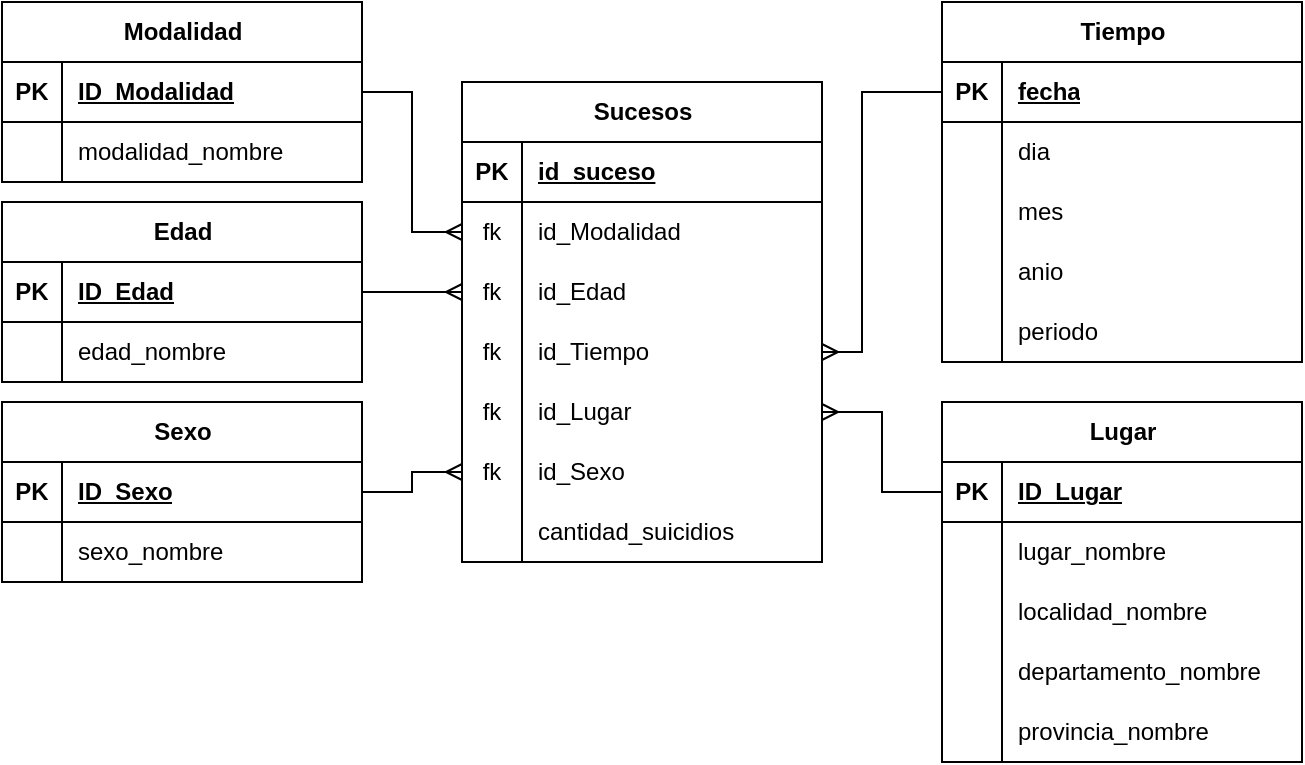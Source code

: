 <mxfile version="22.0.8" type="google" pages="2">
  <diagram id="cnimp_CWukGelSGE7ITP" name="daigrama_tablas_bdm">
    <mxGraphModel grid="1" page="1" gridSize="10" guides="1" tooltips="1" connect="1" arrows="1" fold="1" pageScale="1" pageWidth="827" pageHeight="1169" math="0" shadow="0">
      <root>
        <mxCell id="0" />
        <mxCell id="1" parent="0" />
        <mxCell id="e41X2FCeAMkFuCoQo1yI-1" value="Modalidad" style="shape=table;startSize=30;container=1;collapsible=1;childLayout=tableLayout;fixedRows=1;rowLines=0;fontStyle=1;align=center;resizeLast=1;html=1;" vertex="1" parent="1">
          <mxGeometry x="80" y="190" width="180" height="90" as="geometry" />
        </mxCell>
        <mxCell id="e41X2FCeAMkFuCoQo1yI-2" value="" style="shape=tableRow;horizontal=0;startSize=0;swimlaneHead=0;swimlaneBody=0;fillColor=none;collapsible=0;dropTarget=0;points=[[0,0.5],[1,0.5]];portConstraint=eastwest;top=0;left=0;right=0;bottom=1;" vertex="1" parent="e41X2FCeAMkFuCoQo1yI-1">
          <mxGeometry y="30" width="180" height="30" as="geometry" />
        </mxCell>
        <mxCell id="e41X2FCeAMkFuCoQo1yI-3" value="PK" style="shape=partialRectangle;connectable=0;fillColor=none;top=0;left=0;bottom=0;right=0;fontStyle=1;overflow=hidden;whiteSpace=wrap;html=1;" vertex="1" parent="e41X2FCeAMkFuCoQo1yI-2">
          <mxGeometry width="30" height="30" as="geometry">
            <mxRectangle width="30" height="30" as="alternateBounds" />
          </mxGeometry>
        </mxCell>
        <mxCell id="e41X2FCeAMkFuCoQo1yI-4" value="ID_Modalidad" style="shape=partialRectangle;connectable=0;fillColor=none;top=0;left=0;bottom=0;right=0;align=left;spacingLeft=6;fontStyle=5;overflow=hidden;whiteSpace=wrap;html=1;" vertex="1" parent="e41X2FCeAMkFuCoQo1yI-2">
          <mxGeometry x="30" width="150" height="30" as="geometry">
            <mxRectangle width="150" height="30" as="alternateBounds" />
          </mxGeometry>
        </mxCell>
        <mxCell id="e41X2FCeAMkFuCoQo1yI-5" value="" style="shape=tableRow;horizontal=0;startSize=0;swimlaneHead=0;swimlaneBody=0;fillColor=none;collapsible=0;dropTarget=0;points=[[0,0.5],[1,0.5]];portConstraint=eastwest;top=0;left=0;right=0;bottom=0;" vertex="1" parent="e41X2FCeAMkFuCoQo1yI-1">
          <mxGeometry y="60" width="180" height="30" as="geometry" />
        </mxCell>
        <mxCell id="e41X2FCeAMkFuCoQo1yI-6" value="" style="shape=partialRectangle;connectable=0;fillColor=none;top=0;left=0;bottom=0;right=0;editable=1;overflow=hidden;whiteSpace=wrap;html=1;" vertex="1" parent="e41X2FCeAMkFuCoQo1yI-5">
          <mxGeometry width="30" height="30" as="geometry">
            <mxRectangle width="30" height="30" as="alternateBounds" />
          </mxGeometry>
        </mxCell>
        <mxCell id="e41X2FCeAMkFuCoQo1yI-7" value="modalidad_nombre" style="shape=partialRectangle;connectable=0;fillColor=none;top=0;left=0;bottom=0;right=0;align=left;spacingLeft=6;overflow=hidden;whiteSpace=wrap;html=1;" vertex="1" parent="e41X2FCeAMkFuCoQo1yI-5">
          <mxGeometry x="30" width="150" height="30" as="geometry">
            <mxRectangle width="150" height="30" as="alternateBounds" />
          </mxGeometry>
        </mxCell>
        <mxCell id="e41X2FCeAMkFuCoQo1yI-8" style="edgeStyle=orthogonalEdgeStyle;rounded=0;orthogonalLoop=1;jettySize=auto;html=1;entryX=0;entryY=0.5;entryDx=0;entryDy=0;endArrow=ERmany;endFill=0;exitX=1;exitY=0.5;exitDx=0;exitDy=0;" edge="1" parent="1" source="e41X2FCeAMkFuCoQo1yI-10" target="e41X2FCeAMkFuCoQo1yI-59">
          <mxGeometry relative="1" as="geometry" />
        </mxCell>
        <mxCell id="e41X2FCeAMkFuCoQo1yI-9" value="Edad" style="shape=table;startSize=30;container=1;collapsible=1;childLayout=tableLayout;fixedRows=1;rowLines=0;fontStyle=1;align=center;resizeLast=1;html=1;" vertex="1" parent="1">
          <mxGeometry x="80" y="290" width="180" height="90" as="geometry" />
        </mxCell>
        <mxCell id="e41X2FCeAMkFuCoQo1yI-10" value="" style="shape=tableRow;horizontal=0;startSize=0;swimlaneHead=0;swimlaneBody=0;fillColor=none;collapsible=0;dropTarget=0;points=[[0,0.5],[1,0.5]];portConstraint=eastwest;top=0;left=0;right=0;bottom=1;" vertex="1" parent="e41X2FCeAMkFuCoQo1yI-9">
          <mxGeometry y="30" width="180" height="30" as="geometry" />
        </mxCell>
        <mxCell id="e41X2FCeAMkFuCoQo1yI-11" value="PK" style="shape=partialRectangle;connectable=0;fillColor=none;top=0;left=0;bottom=0;right=0;fontStyle=1;overflow=hidden;whiteSpace=wrap;html=1;" vertex="1" parent="e41X2FCeAMkFuCoQo1yI-10">
          <mxGeometry width="30" height="30" as="geometry">
            <mxRectangle width="30" height="30" as="alternateBounds" />
          </mxGeometry>
        </mxCell>
        <mxCell id="e41X2FCeAMkFuCoQo1yI-12" value="ID_Edad" style="shape=partialRectangle;connectable=0;fillColor=none;top=0;left=0;bottom=0;right=0;align=left;spacingLeft=6;fontStyle=5;overflow=hidden;whiteSpace=wrap;html=1;" vertex="1" parent="e41X2FCeAMkFuCoQo1yI-10">
          <mxGeometry x="30" width="150" height="30" as="geometry">
            <mxRectangle width="150" height="30" as="alternateBounds" />
          </mxGeometry>
        </mxCell>
        <mxCell id="e41X2FCeAMkFuCoQo1yI-13" value="" style="shape=tableRow;horizontal=0;startSize=0;swimlaneHead=0;swimlaneBody=0;fillColor=none;collapsible=0;dropTarget=0;points=[[0,0.5],[1,0.5]];portConstraint=eastwest;top=0;left=0;right=0;bottom=0;" vertex="1" parent="e41X2FCeAMkFuCoQo1yI-9">
          <mxGeometry y="60" width="180" height="30" as="geometry" />
        </mxCell>
        <mxCell id="e41X2FCeAMkFuCoQo1yI-14" value="" style="shape=partialRectangle;connectable=0;fillColor=none;top=0;left=0;bottom=0;right=0;editable=1;overflow=hidden;whiteSpace=wrap;html=1;" vertex="1" parent="e41X2FCeAMkFuCoQo1yI-13">
          <mxGeometry width="30" height="30" as="geometry">
            <mxRectangle width="30" height="30" as="alternateBounds" />
          </mxGeometry>
        </mxCell>
        <mxCell id="e41X2FCeAMkFuCoQo1yI-15" value="edad_nombre" style="shape=partialRectangle;connectable=0;fillColor=none;top=0;left=0;bottom=0;right=0;align=left;spacingLeft=6;overflow=hidden;whiteSpace=wrap;html=1;" vertex="1" parent="e41X2FCeAMkFuCoQo1yI-13">
          <mxGeometry x="30" width="150" height="30" as="geometry">
            <mxRectangle width="150" height="30" as="alternateBounds" />
          </mxGeometry>
        </mxCell>
        <mxCell id="e41X2FCeAMkFuCoQo1yI-16" value="Sexo" style="shape=table;startSize=30;container=1;collapsible=1;childLayout=tableLayout;fixedRows=1;rowLines=0;fontStyle=1;align=center;resizeLast=1;html=1;" vertex="1" parent="1">
          <mxGeometry x="80" y="390" width="180" height="90" as="geometry" />
        </mxCell>
        <mxCell id="e41X2FCeAMkFuCoQo1yI-17" value="" style="shape=tableRow;horizontal=0;startSize=0;swimlaneHead=0;swimlaneBody=0;fillColor=none;collapsible=0;dropTarget=0;points=[[0,0.5],[1,0.5]];portConstraint=eastwest;top=0;left=0;right=0;bottom=1;" vertex="1" parent="e41X2FCeAMkFuCoQo1yI-16">
          <mxGeometry y="30" width="180" height="30" as="geometry" />
        </mxCell>
        <mxCell id="e41X2FCeAMkFuCoQo1yI-18" value="PK" style="shape=partialRectangle;connectable=0;fillColor=none;top=0;left=0;bottom=0;right=0;fontStyle=1;overflow=hidden;whiteSpace=wrap;html=1;" vertex="1" parent="e41X2FCeAMkFuCoQo1yI-17">
          <mxGeometry width="30" height="30" as="geometry">
            <mxRectangle width="30" height="30" as="alternateBounds" />
          </mxGeometry>
        </mxCell>
        <mxCell id="e41X2FCeAMkFuCoQo1yI-19" value="ID_Sexo" style="shape=partialRectangle;connectable=0;fillColor=none;top=0;left=0;bottom=0;right=0;align=left;spacingLeft=6;fontStyle=5;overflow=hidden;whiteSpace=wrap;html=1;" vertex="1" parent="e41X2FCeAMkFuCoQo1yI-17">
          <mxGeometry x="30" width="150" height="30" as="geometry">
            <mxRectangle width="150" height="30" as="alternateBounds" />
          </mxGeometry>
        </mxCell>
        <mxCell id="e41X2FCeAMkFuCoQo1yI-20" value="" style="shape=tableRow;horizontal=0;startSize=0;swimlaneHead=0;swimlaneBody=0;fillColor=none;collapsible=0;dropTarget=0;points=[[0,0.5],[1,0.5]];portConstraint=eastwest;top=0;left=0;right=0;bottom=0;" vertex="1" parent="e41X2FCeAMkFuCoQo1yI-16">
          <mxGeometry y="60" width="180" height="30" as="geometry" />
        </mxCell>
        <mxCell id="e41X2FCeAMkFuCoQo1yI-21" value="" style="shape=partialRectangle;connectable=0;fillColor=none;top=0;left=0;bottom=0;right=0;editable=1;overflow=hidden;whiteSpace=wrap;html=1;" vertex="1" parent="e41X2FCeAMkFuCoQo1yI-20">
          <mxGeometry width="30" height="30" as="geometry">
            <mxRectangle width="30" height="30" as="alternateBounds" />
          </mxGeometry>
        </mxCell>
        <mxCell id="e41X2FCeAMkFuCoQo1yI-22" value="sexo_nombre" style="shape=partialRectangle;connectable=0;fillColor=none;top=0;left=0;bottom=0;right=0;align=left;spacingLeft=6;overflow=hidden;whiteSpace=wrap;html=1;" vertex="1" parent="e41X2FCeAMkFuCoQo1yI-20">
          <mxGeometry x="30" width="150" height="30" as="geometry">
            <mxRectangle width="150" height="30" as="alternateBounds" />
          </mxGeometry>
        </mxCell>
        <mxCell id="e41X2FCeAMkFuCoQo1yI-23" value="Lugar" style="shape=table;startSize=30;container=1;collapsible=1;childLayout=tableLayout;fixedRows=1;rowLines=0;fontStyle=1;align=center;resizeLast=1;html=1;" vertex="1" parent="1">
          <mxGeometry x="550" y="390" width="180" height="180" as="geometry" />
        </mxCell>
        <mxCell id="e41X2FCeAMkFuCoQo1yI-24" value="" style="shape=tableRow;horizontal=0;startSize=0;swimlaneHead=0;swimlaneBody=0;fillColor=none;collapsible=0;dropTarget=0;points=[[0,0.5],[1,0.5]];portConstraint=eastwest;top=0;left=0;right=0;bottom=1;" vertex="1" parent="e41X2FCeAMkFuCoQo1yI-23">
          <mxGeometry y="30" width="180" height="30" as="geometry" />
        </mxCell>
        <mxCell id="e41X2FCeAMkFuCoQo1yI-25" value="PK" style="shape=partialRectangle;connectable=0;fillColor=none;top=0;left=0;bottom=0;right=0;fontStyle=1;overflow=hidden;whiteSpace=wrap;html=1;" vertex="1" parent="e41X2FCeAMkFuCoQo1yI-24">
          <mxGeometry width="30" height="30" as="geometry">
            <mxRectangle width="30" height="30" as="alternateBounds" />
          </mxGeometry>
        </mxCell>
        <mxCell id="e41X2FCeAMkFuCoQo1yI-26" value="ID_Lugar" style="shape=partialRectangle;connectable=0;fillColor=none;top=0;left=0;bottom=0;right=0;align=left;spacingLeft=6;fontStyle=5;overflow=hidden;whiteSpace=wrap;html=1;" vertex="1" parent="e41X2FCeAMkFuCoQo1yI-24">
          <mxGeometry x="30" width="150" height="30" as="geometry">
            <mxRectangle width="150" height="30" as="alternateBounds" />
          </mxGeometry>
        </mxCell>
        <mxCell id="e41X2FCeAMkFuCoQo1yI-27" value="" style="shape=tableRow;horizontal=0;startSize=0;swimlaneHead=0;swimlaneBody=0;fillColor=none;collapsible=0;dropTarget=0;points=[[0,0.5],[1,0.5]];portConstraint=eastwest;top=0;left=0;right=0;bottom=0;" vertex="1" parent="e41X2FCeAMkFuCoQo1yI-23">
          <mxGeometry y="60" width="180" height="30" as="geometry" />
        </mxCell>
        <mxCell id="e41X2FCeAMkFuCoQo1yI-28" value="" style="shape=partialRectangle;connectable=0;fillColor=none;top=0;left=0;bottom=0;right=0;editable=1;overflow=hidden;whiteSpace=wrap;html=1;" vertex="1" parent="e41X2FCeAMkFuCoQo1yI-27">
          <mxGeometry width="30" height="30" as="geometry">
            <mxRectangle width="30" height="30" as="alternateBounds" />
          </mxGeometry>
        </mxCell>
        <mxCell id="e41X2FCeAMkFuCoQo1yI-29" value="lugar_nombre" style="shape=partialRectangle;connectable=0;fillColor=none;top=0;left=0;bottom=0;right=0;align=left;spacingLeft=6;overflow=hidden;whiteSpace=wrap;html=1;" vertex="1" parent="e41X2FCeAMkFuCoQo1yI-27">
          <mxGeometry x="30" width="150" height="30" as="geometry">
            <mxRectangle width="150" height="30" as="alternateBounds" />
          </mxGeometry>
        </mxCell>
        <mxCell id="e41X2FCeAMkFuCoQo1yI-30" value="" style="shape=tableRow;horizontal=0;startSize=0;swimlaneHead=0;swimlaneBody=0;fillColor=none;collapsible=0;dropTarget=0;points=[[0,0.5],[1,0.5]];portConstraint=eastwest;top=0;left=0;right=0;bottom=0;" vertex="1" parent="e41X2FCeAMkFuCoQo1yI-23">
          <mxGeometry y="90" width="180" height="30" as="geometry" />
        </mxCell>
        <mxCell id="e41X2FCeAMkFuCoQo1yI-31" value="" style="shape=partialRectangle;connectable=0;fillColor=none;top=0;left=0;bottom=0;right=0;editable=1;overflow=hidden;whiteSpace=wrap;html=1;" vertex="1" parent="e41X2FCeAMkFuCoQo1yI-30">
          <mxGeometry width="30" height="30" as="geometry">
            <mxRectangle width="30" height="30" as="alternateBounds" />
          </mxGeometry>
        </mxCell>
        <mxCell id="e41X2FCeAMkFuCoQo1yI-32" value="localidad_nombre" style="shape=partialRectangle;connectable=0;fillColor=none;top=0;left=0;bottom=0;right=0;align=left;spacingLeft=6;overflow=hidden;whiteSpace=wrap;html=1;" vertex="1" parent="e41X2FCeAMkFuCoQo1yI-30">
          <mxGeometry x="30" width="150" height="30" as="geometry">
            <mxRectangle width="150" height="30" as="alternateBounds" />
          </mxGeometry>
        </mxCell>
        <mxCell id="e41X2FCeAMkFuCoQo1yI-33" value="" style="shape=tableRow;horizontal=0;startSize=0;swimlaneHead=0;swimlaneBody=0;fillColor=none;collapsible=0;dropTarget=0;points=[[0,0.5],[1,0.5]];portConstraint=eastwest;top=0;left=0;right=0;bottom=0;" vertex="1" parent="e41X2FCeAMkFuCoQo1yI-23">
          <mxGeometry y="120" width="180" height="30" as="geometry" />
        </mxCell>
        <mxCell id="e41X2FCeAMkFuCoQo1yI-34" value="" style="shape=partialRectangle;connectable=0;fillColor=none;top=0;left=0;bottom=0;right=0;editable=1;overflow=hidden;whiteSpace=wrap;html=1;" vertex="1" parent="e41X2FCeAMkFuCoQo1yI-33">
          <mxGeometry width="30" height="30" as="geometry">
            <mxRectangle width="30" height="30" as="alternateBounds" />
          </mxGeometry>
        </mxCell>
        <mxCell id="e41X2FCeAMkFuCoQo1yI-35" value="departamento_nombre" style="shape=partialRectangle;connectable=0;fillColor=none;top=0;left=0;bottom=0;right=0;align=left;spacingLeft=6;overflow=hidden;whiteSpace=wrap;html=1;" vertex="1" parent="e41X2FCeAMkFuCoQo1yI-33">
          <mxGeometry x="30" width="150" height="30" as="geometry">
            <mxRectangle width="150" height="30" as="alternateBounds" />
          </mxGeometry>
        </mxCell>
        <mxCell id="e41X2FCeAMkFuCoQo1yI-36" value="" style="shape=tableRow;horizontal=0;startSize=0;swimlaneHead=0;swimlaneBody=0;fillColor=none;collapsible=0;dropTarget=0;points=[[0,0.5],[1,0.5]];portConstraint=eastwest;top=0;left=0;right=0;bottom=0;" vertex="1" parent="e41X2FCeAMkFuCoQo1yI-23">
          <mxGeometry y="150" width="180" height="30" as="geometry" />
        </mxCell>
        <mxCell id="e41X2FCeAMkFuCoQo1yI-37" value="" style="shape=partialRectangle;connectable=0;fillColor=none;top=0;left=0;bottom=0;right=0;editable=1;overflow=hidden;whiteSpace=wrap;html=1;" vertex="1" parent="e41X2FCeAMkFuCoQo1yI-36">
          <mxGeometry width="30" height="30" as="geometry">
            <mxRectangle width="30" height="30" as="alternateBounds" />
          </mxGeometry>
        </mxCell>
        <mxCell id="e41X2FCeAMkFuCoQo1yI-38" value="provincia_nombre" style="shape=partialRectangle;connectable=0;fillColor=none;top=0;left=0;bottom=0;right=0;align=left;spacingLeft=6;overflow=hidden;whiteSpace=wrap;html=1;" vertex="1" parent="e41X2FCeAMkFuCoQo1yI-36">
          <mxGeometry x="30" width="150" height="30" as="geometry">
            <mxRectangle width="150" height="30" as="alternateBounds" />
          </mxGeometry>
        </mxCell>
        <mxCell id="e41X2FCeAMkFuCoQo1yI-39" value="Tiempo" style="shape=table;startSize=30;container=1;collapsible=1;childLayout=tableLayout;fixedRows=1;rowLines=0;fontStyle=1;align=center;resizeLast=1;html=1;" vertex="1" parent="1">
          <mxGeometry x="550" y="190" width="180" height="180" as="geometry" />
        </mxCell>
        <mxCell id="e41X2FCeAMkFuCoQo1yI-40" value="" style="shape=tableRow;horizontal=0;startSize=0;swimlaneHead=0;swimlaneBody=0;fillColor=none;collapsible=0;dropTarget=0;points=[[0,0.5],[1,0.5]];portConstraint=eastwest;top=0;left=0;right=0;bottom=1;" vertex="1" parent="e41X2FCeAMkFuCoQo1yI-39">
          <mxGeometry y="30" width="180" height="30" as="geometry" />
        </mxCell>
        <mxCell id="e41X2FCeAMkFuCoQo1yI-41" value="PK" style="shape=partialRectangle;connectable=0;fillColor=none;top=0;left=0;bottom=0;right=0;fontStyle=1;overflow=hidden;whiteSpace=wrap;html=1;" vertex="1" parent="e41X2FCeAMkFuCoQo1yI-40">
          <mxGeometry width="30" height="30" as="geometry">
            <mxRectangle width="30" height="30" as="alternateBounds" />
          </mxGeometry>
        </mxCell>
        <mxCell id="e41X2FCeAMkFuCoQo1yI-42" value="fecha" style="shape=partialRectangle;connectable=0;fillColor=none;top=0;left=0;bottom=0;right=0;align=left;spacingLeft=6;fontStyle=5;overflow=hidden;whiteSpace=wrap;html=1;" vertex="1" parent="e41X2FCeAMkFuCoQo1yI-40">
          <mxGeometry x="30" width="150" height="30" as="geometry">
            <mxRectangle width="150" height="30" as="alternateBounds" />
          </mxGeometry>
        </mxCell>
        <mxCell id="e41X2FCeAMkFuCoQo1yI-43" value="" style="shape=tableRow;horizontal=0;startSize=0;swimlaneHead=0;swimlaneBody=0;fillColor=none;collapsible=0;dropTarget=0;points=[[0,0.5],[1,0.5]];portConstraint=eastwest;top=0;left=0;right=0;bottom=0;" vertex="1" parent="e41X2FCeAMkFuCoQo1yI-39">
          <mxGeometry y="60" width="180" height="30" as="geometry" />
        </mxCell>
        <mxCell id="e41X2FCeAMkFuCoQo1yI-44" value="" style="shape=partialRectangle;connectable=0;fillColor=none;top=0;left=0;bottom=0;right=0;editable=1;overflow=hidden;whiteSpace=wrap;html=1;" vertex="1" parent="e41X2FCeAMkFuCoQo1yI-43">
          <mxGeometry width="30" height="30" as="geometry">
            <mxRectangle width="30" height="30" as="alternateBounds" />
          </mxGeometry>
        </mxCell>
        <mxCell id="e41X2FCeAMkFuCoQo1yI-45" value="dia" style="shape=partialRectangle;connectable=0;fillColor=none;top=0;left=0;bottom=0;right=0;align=left;spacingLeft=6;overflow=hidden;whiteSpace=wrap;html=1;" vertex="1" parent="e41X2FCeAMkFuCoQo1yI-43">
          <mxGeometry x="30" width="150" height="30" as="geometry">
            <mxRectangle width="150" height="30" as="alternateBounds" />
          </mxGeometry>
        </mxCell>
        <mxCell id="e41X2FCeAMkFuCoQo1yI-46" value="" style="shape=tableRow;horizontal=0;startSize=0;swimlaneHead=0;swimlaneBody=0;fillColor=none;collapsible=0;dropTarget=0;points=[[0,0.5],[1,0.5]];portConstraint=eastwest;top=0;left=0;right=0;bottom=0;" vertex="1" parent="e41X2FCeAMkFuCoQo1yI-39">
          <mxGeometry y="90" width="180" height="30" as="geometry" />
        </mxCell>
        <mxCell id="e41X2FCeAMkFuCoQo1yI-47" value="" style="shape=partialRectangle;connectable=0;fillColor=none;top=0;left=0;bottom=0;right=0;editable=1;overflow=hidden;whiteSpace=wrap;html=1;" vertex="1" parent="e41X2FCeAMkFuCoQo1yI-46">
          <mxGeometry width="30" height="30" as="geometry">
            <mxRectangle width="30" height="30" as="alternateBounds" />
          </mxGeometry>
        </mxCell>
        <mxCell id="e41X2FCeAMkFuCoQo1yI-48" value="mes" style="shape=partialRectangle;connectable=0;fillColor=none;top=0;left=0;bottom=0;right=0;align=left;spacingLeft=6;overflow=hidden;whiteSpace=wrap;html=1;" vertex="1" parent="e41X2FCeAMkFuCoQo1yI-46">
          <mxGeometry x="30" width="150" height="30" as="geometry">
            <mxRectangle width="150" height="30" as="alternateBounds" />
          </mxGeometry>
        </mxCell>
        <mxCell id="e41X2FCeAMkFuCoQo1yI-49" value="" style="shape=tableRow;horizontal=0;startSize=0;swimlaneHead=0;swimlaneBody=0;fillColor=none;collapsible=0;dropTarget=0;points=[[0,0.5],[1,0.5]];portConstraint=eastwest;top=0;left=0;right=0;bottom=0;" vertex="1" parent="e41X2FCeAMkFuCoQo1yI-39">
          <mxGeometry y="120" width="180" height="30" as="geometry" />
        </mxCell>
        <mxCell id="e41X2FCeAMkFuCoQo1yI-50" value="" style="shape=partialRectangle;connectable=0;fillColor=none;top=0;left=0;bottom=0;right=0;editable=1;overflow=hidden;whiteSpace=wrap;html=1;" vertex="1" parent="e41X2FCeAMkFuCoQo1yI-49">
          <mxGeometry width="30" height="30" as="geometry">
            <mxRectangle width="30" height="30" as="alternateBounds" />
          </mxGeometry>
        </mxCell>
        <mxCell id="e41X2FCeAMkFuCoQo1yI-51" value="anio" style="shape=partialRectangle;connectable=0;fillColor=none;top=0;left=0;bottom=0;right=0;align=left;spacingLeft=6;overflow=hidden;whiteSpace=wrap;html=1;" vertex="1" parent="e41X2FCeAMkFuCoQo1yI-49">
          <mxGeometry x="30" width="150" height="30" as="geometry">
            <mxRectangle width="150" height="30" as="alternateBounds" />
          </mxGeometry>
        </mxCell>
        <mxCell id="vY5Q1Y9OADybaaiDdkpt-1" value="" style="shape=tableRow;horizontal=0;startSize=0;swimlaneHead=0;swimlaneBody=0;fillColor=none;collapsible=0;dropTarget=0;points=[[0,0.5],[1,0.5]];portConstraint=eastwest;top=0;left=0;right=0;bottom=0;" vertex="1" parent="e41X2FCeAMkFuCoQo1yI-39">
          <mxGeometry y="150" width="180" height="30" as="geometry" />
        </mxCell>
        <mxCell id="vY5Q1Y9OADybaaiDdkpt-2" value="" style="shape=partialRectangle;connectable=0;fillColor=none;top=0;left=0;bottom=0;right=0;editable=1;overflow=hidden;whiteSpace=wrap;html=1;" vertex="1" parent="vY5Q1Y9OADybaaiDdkpt-1">
          <mxGeometry width="30" height="30" as="geometry">
            <mxRectangle width="30" height="30" as="alternateBounds" />
          </mxGeometry>
        </mxCell>
        <mxCell id="vY5Q1Y9OADybaaiDdkpt-3" value="periodo" style="shape=partialRectangle;connectable=0;fillColor=none;top=0;left=0;bottom=0;right=0;align=left;spacingLeft=6;overflow=hidden;whiteSpace=wrap;html=1;" vertex="1" parent="vY5Q1Y9OADybaaiDdkpt-1">
          <mxGeometry x="30" width="150" height="30" as="geometry">
            <mxRectangle width="150" height="30" as="alternateBounds" />
          </mxGeometry>
        </mxCell>
        <mxCell id="e41X2FCeAMkFuCoQo1yI-52" value="Sucesos" style="shape=table;startSize=30;container=1;collapsible=1;childLayout=tableLayout;fixedRows=1;rowLines=0;fontStyle=1;align=center;resizeLast=1;html=1;" vertex="1" parent="1">
          <mxGeometry x="310" y="230" width="180" height="240" as="geometry" />
        </mxCell>
        <mxCell id="e41X2FCeAMkFuCoQo1yI-53" value="" style="shape=tableRow;horizontal=0;startSize=0;swimlaneHead=0;swimlaneBody=0;fillColor=none;collapsible=0;dropTarget=0;points=[[0,0.5],[1,0.5]];portConstraint=eastwest;top=0;left=0;right=0;bottom=1;" vertex="1" parent="e41X2FCeAMkFuCoQo1yI-52">
          <mxGeometry y="30" width="180" height="30" as="geometry" />
        </mxCell>
        <mxCell id="e41X2FCeAMkFuCoQo1yI-54" value="PK" style="shape=partialRectangle;connectable=0;fillColor=none;top=0;left=0;bottom=0;right=0;fontStyle=1;overflow=hidden;whiteSpace=wrap;html=1;" vertex="1" parent="e41X2FCeAMkFuCoQo1yI-53">
          <mxGeometry width="30" height="30" as="geometry">
            <mxRectangle width="30" height="30" as="alternateBounds" />
          </mxGeometry>
        </mxCell>
        <mxCell id="e41X2FCeAMkFuCoQo1yI-55" value="id_suceso" style="shape=partialRectangle;connectable=0;fillColor=none;top=0;left=0;bottom=0;right=0;align=left;spacingLeft=6;fontStyle=5;overflow=hidden;whiteSpace=wrap;html=1;" vertex="1" parent="e41X2FCeAMkFuCoQo1yI-53">
          <mxGeometry x="30" width="150" height="30" as="geometry">
            <mxRectangle width="150" height="30" as="alternateBounds" />
          </mxGeometry>
        </mxCell>
        <mxCell id="e41X2FCeAMkFuCoQo1yI-56" value="" style="shape=tableRow;horizontal=0;startSize=0;swimlaneHead=0;swimlaneBody=0;fillColor=none;collapsible=0;dropTarget=0;points=[[0,0.5],[1,0.5]];portConstraint=eastwest;top=0;left=0;right=0;bottom=0;" vertex="1" parent="e41X2FCeAMkFuCoQo1yI-52">
          <mxGeometry y="60" width="180" height="30" as="geometry" />
        </mxCell>
        <mxCell id="e41X2FCeAMkFuCoQo1yI-57" value="fk" style="shape=partialRectangle;connectable=0;fillColor=none;top=0;left=0;bottom=0;right=0;editable=1;overflow=hidden;whiteSpace=wrap;html=1;" vertex="1" parent="e41X2FCeAMkFuCoQo1yI-56">
          <mxGeometry width="30" height="30" as="geometry">
            <mxRectangle width="30" height="30" as="alternateBounds" />
          </mxGeometry>
        </mxCell>
        <mxCell id="e41X2FCeAMkFuCoQo1yI-58" value="id_Modalidad" style="shape=partialRectangle;connectable=0;fillColor=none;top=0;left=0;bottom=0;right=0;align=left;spacingLeft=6;overflow=hidden;whiteSpace=wrap;html=1;" vertex="1" parent="e41X2FCeAMkFuCoQo1yI-56">
          <mxGeometry x="30" width="150" height="30" as="geometry">
            <mxRectangle width="150" height="30" as="alternateBounds" />
          </mxGeometry>
        </mxCell>
        <mxCell id="e41X2FCeAMkFuCoQo1yI-59" value="" style="shape=tableRow;horizontal=0;startSize=0;swimlaneHead=0;swimlaneBody=0;fillColor=none;collapsible=0;dropTarget=0;points=[[0,0.5],[1,0.5]];portConstraint=eastwest;top=0;left=0;right=0;bottom=0;" vertex="1" parent="e41X2FCeAMkFuCoQo1yI-52">
          <mxGeometry y="90" width="180" height="30" as="geometry" />
        </mxCell>
        <mxCell id="e41X2FCeAMkFuCoQo1yI-60" value="fk" style="shape=partialRectangle;connectable=0;fillColor=none;top=0;left=0;bottom=0;right=0;editable=1;overflow=hidden;whiteSpace=wrap;html=1;" vertex="1" parent="e41X2FCeAMkFuCoQo1yI-59">
          <mxGeometry width="30" height="30" as="geometry">
            <mxRectangle width="30" height="30" as="alternateBounds" />
          </mxGeometry>
        </mxCell>
        <mxCell id="e41X2FCeAMkFuCoQo1yI-61" value="id_Edad" style="shape=partialRectangle;connectable=0;fillColor=none;top=0;left=0;bottom=0;right=0;align=left;spacingLeft=6;overflow=hidden;whiteSpace=wrap;html=1;" vertex="1" parent="e41X2FCeAMkFuCoQo1yI-59">
          <mxGeometry x="30" width="150" height="30" as="geometry">
            <mxRectangle width="150" height="30" as="alternateBounds" />
          </mxGeometry>
        </mxCell>
        <mxCell id="e41X2FCeAMkFuCoQo1yI-62" value="" style="shape=tableRow;horizontal=0;startSize=0;swimlaneHead=0;swimlaneBody=0;fillColor=none;collapsible=0;dropTarget=0;points=[[0,0.5],[1,0.5]];portConstraint=eastwest;top=0;left=0;right=0;bottom=0;" vertex="1" parent="e41X2FCeAMkFuCoQo1yI-52">
          <mxGeometry y="120" width="180" height="30" as="geometry" />
        </mxCell>
        <mxCell id="e41X2FCeAMkFuCoQo1yI-63" value="fk" style="shape=partialRectangle;connectable=0;fillColor=none;top=0;left=0;bottom=0;right=0;editable=1;overflow=hidden;whiteSpace=wrap;html=1;" vertex="1" parent="e41X2FCeAMkFuCoQo1yI-62">
          <mxGeometry width="30" height="30" as="geometry">
            <mxRectangle width="30" height="30" as="alternateBounds" />
          </mxGeometry>
        </mxCell>
        <mxCell id="e41X2FCeAMkFuCoQo1yI-64" value="id_Tiempo" style="shape=partialRectangle;connectable=0;fillColor=none;top=0;left=0;bottom=0;right=0;align=left;spacingLeft=6;overflow=hidden;whiteSpace=wrap;html=1;" vertex="1" parent="e41X2FCeAMkFuCoQo1yI-62">
          <mxGeometry x="30" width="150" height="30" as="geometry">
            <mxRectangle width="150" height="30" as="alternateBounds" />
          </mxGeometry>
        </mxCell>
        <mxCell id="e41X2FCeAMkFuCoQo1yI-65" value="" style="shape=tableRow;horizontal=0;startSize=0;swimlaneHead=0;swimlaneBody=0;fillColor=none;collapsible=0;dropTarget=0;points=[[0,0.5],[1,0.5]];portConstraint=eastwest;top=0;left=0;right=0;bottom=0;" vertex="1" parent="e41X2FCeAMkFuCoQo1yI-52">
          <mxGeometry y="150" width="180" height="30" as="geometry" />
        </mxCell>
        <mxCell id="e41X2FCeAMkFuCoQo1yI-66" value="fk" style="shape=partialRectangle;connectable=0;fillColor=none;top=0;left=0;bottom=0;right=0;editable=1;overflow=hidden;whiteSpace=wrap;html=1;" vertex="1" parent="e41X2FCeAMkFuCoQo1yI-65">
          <mxGeometry width="30" height="30" as="geometry">
            <mxRectangle width="30" height="30" as="alternateBounds" />
          </mxGeometry>
        </mxCell>
        <mxCell id="e41X2FCeAMkFuCoQo1yI-67" value="id_Lugar" style="shape=partialRectangle;connectable=0;fillColor=none;top=0;left=0;bottom=0;right=0;align=left;spacingLeft=6;overflow=hidden;whiteSpace=wrap;html=1;" vertex="1" parent="e41X2FCeAMkFuCoQo1yI-65">
          <mxGeometry x="30" width="150" height="30" as="geometry">
            <mxRectangle width="150" height="30" as="alternateBounds" />
          </mxGeometry>
        </mxCell>
        <mxCell id="e41X2FCeAMkFuCoQo1yI-68" value="" style="shape=tableRow;horizontal=0;startSize=0;swimlaneHead=0;swimlaneBody=0;fillColor=none;collapsible=0;dropTarget=0;points=[[0,0.5],[1,0.5]];portConstraint=eastwest;top=0;left=0;right=0;bottom=0;" vertex="1" parent="e41X2FCeAMkFuCoQo1yI-52">
          <mxGeometry y="180" width="180" height="30" as="geometry" />
        </mxCell>
        <mxCell id="e41X2FCeAMkFuCoQo1yI-69" value="fk" style="shape=partialRectangle;connectable=0;fillColor=none;top=0;left=0;bottom=0;right=0;editable=1;overflow=hidden;whiteSpace=wrap;html=1;" vertex="1" parent="e41X2FCeAMkFuCoQo1yI-68">
          <mxGeometry width="30" height="30" as="geometry">
            <mxRectangle width="30" height="30" as="alternateBounds" />
          </mxGeometry>
        </mxCell>
        <mxCell id="e41X2FCeAMkFuCoQo1yI-70" value="id_Sexo" style="shape=partialRectangle;connectable=0;fillColor=none;top=0;left=0;bottom=0;right=0;align=left;spacingLeft=6;overflow=hidden;whiteSpace=wrap;html=1;" vertex="1" parent="e41X2FCeAMkFuCoQo1yI-68">
          <mxGeometry x="30" width="150" height="30" as="geometry">
            <mxRectangle width="150" height="30" as="alternateBounds" />
          </mxGeometry>
        </mxCell>
        <mxCell id="e41X2FCeAMkFuCoQo1yI-71" value="" style="shape=tableRow;horizontal=0;startSize=0;swimlaneHead=0;swimlaneBody=0;fillColor=none;collapsible=0;dropTarget=0;points=[[0,0.5],[1,0.5]];portConstraint=eastwest;top=0;left=0;right=0;bottom=0;" vertex="1" parent="e41X2FCeAMkFuCoQo1yI-52">
          <mxGeometry y="210" width="180" height="30" as="geometry" />
        </mxCell>
        <mxCell id="e41X2FCeAMkFuCoQo1yI-72" value="" style="shape=partialRectangle;connectable=0;fillColor=none;top=0;left=0;bottom=0;right=0;editable=1;overflow=hidden;whiteSpace=wrap;html=1;" vertex="1" parent="e41X2FCeAMkFuCoQo1yI-71">
          <mxGeometry width="30" height="30" as="geometry">
            <mxRectangle width="30" height="30" as="alternateBounds" />
          </mxGeometry>
        </mxCell>
        <mxCell id="e41X2FCeAMkFuCoQo1yI-73" value="cantidad_suicidios" style="shape=partialRectangle;connectable=0;fillColor=none;top=0;left=0;bottom=0;right=0;align=left;spacingLeft=6;overflow=hidden;whiteSpace=wrap;html=1;" vertex="1" parent="e41X2FCeAMkFuCoQo1yI-71">
          <mxGeometry x="30" width="150" height="30" as="geometry">
            <mxRectangle width="150" height="30" as="alternateBounds" />
          </mxGeometry>
        </mxCell>
        <mxCell id="e41X2FCeAMkFuCoQo1yI-74" style="edgeStyle=orthogonalEdgeStyle;rounded=0;orthogonalLoop=1;jettySize=auto;html=1;entryX=0;entryY=0.5;entryDx=0;entryDy=0;endArrow=ERmany;endFill=0;" edge="1" parent="1" source="e41X2FCeAMkFuCoQo1yI-2" target="e41X2FCeAMkFuCoQo1yI-56">
          <mxGeometry relative="1" as="geometry" />
        </mxCell>
        <mxCell id="e41X2FCeAMkFuCoQo1yI-75" style="edgeStyle=orthogonalEdgeStyle;rounded=0;orthogonalLoop=1;jettySize=auto;html=1;exitX=0;exitY=0.5;exitDx=0;exitDy=0;entryX=1;entryY=0.5;entryDx=0;entryDy=0;endArrow=ERmany;endFill=0;" edge="1" parent="1" source="e41X2FCeAMkFuCoQo1yI-40" target="e41X2FCeAMkFuCoQo1yI-62">
          <mxGeometry relative="1" as="geometry">
            <Array as="points">
              <mxPoint x="510" y="235" />
              <mxPoint x="510" y="365" />
            </Array>
          </mxGeometry>
        </mxCell>
        <mxCell id="e41X2FCeAMkFuCoQo1yI-76" style="edgeStyle=orthogonalEdgeStyle;rounded=0;orthogonalLoop=1;jettySize=auto;html=1;entryX=1;entryY=0.5;entryDx=0;entryDy=0;endArrow=ERmany;endFill=0;" edge="1" parent="1" source="e41X2FCeAMkFuCoQo1yI-24" target="e41X2FCeAMkFuCoQo1yI-65">
          <mxGeometry relative="1" as="geometry" />
        </mxCell>
        <mxCell id="e41X2FCeAMkFuCoQo1yI-77" style="edgeStyle=orthogonalEdgeStyle;rounded=0;orthogonalLoop=1;jettySize=auto;html=1;entryX=0;entryY=0.5;entryDx=0;entryDy=0;endArrow=ERmany;endFill=0;" edge="1" parent="1" source="e41X2FCeAMkFuCoQo1yI-17" target="e41X2FCeAMkFuCoQo1yI-68">
          <mxGeometry relative="1" as="geometry" />
        </mxCell>
      </root>
    </mxGraphModel>
  </diagram>
  <diagram id="nCR7EgAOwohumRW4iuQD" name="diagrama_multidimensional_bdm">
    <mxGraphModel grid="1" page="1" gridSize="10" guides="1" tooltips="1" connect="1" arrows="1" fold="1" pageScale="1" pageWidth="827" pageHeight="1169" math="0" shadow="0">
      <root>
        <mxCell id="0" />
        <mxCell id="1" parent="0" />
        <mxCell id="_dukhOnNGLElcLJk0mKM-1" value="" style="shape=cube;whiteSpace=wrap;html=1;boundedLbl=1;backgroundOutline=1;darkOpacity=0.05;darkOpacity2=0.1;" vertex="1" parent="1">
          <mxGeometry x="320" y="190" width="290" height="180" as="geometry" />
        </mxCell>
        <mxCell id="_dukhOnNGLElcLJk0mKM-2" value="&lt;h1&gt;Sucesos&lt;/h1&gt;&lt;p&gt;&lt;font style=&quot;font-size: 12px;&quot;&gt;cantidad_suicidios&lt;/font&gt;&lt;/p&gt;&lt;p style=&quot;line-height: 1.2; margin-top: 0pt; margin-bottom: 0pt;&quot; dir=&quot;ltr&quot;&gt;&lt;span style=&quot;background-color: transparent;&quot;&gt;/cantidad_total (suma de la cantidad de suicidios)&lt;/span&gt;&lt;br&gt;&lt;/p&gt;&lt;p style=&quot;line-height: 1.2; margin-top: 0pt; margin-bottom: 0pt;&quot; dir=&quot;ltr&quot;&gt;&lt;span style=&quot;background-color: transparent;&quot;&gt;/cantidad_promedio&amp;nbsp;&lt;/span&gt;&lt;/p&gt;(promedio de la cantidad de suicidios)" style="text;html=1;strokeColor=none;fillColor=none;spacing=5;spacingTop=-20;whiteSpace=wrap;overflow=hidden;rounded=0;" vertex="1" parent="1">
          <mxGeometry x="350" y="215" width="230" height="145" as="geometry" />
        </mxCell>
        <mxCell id="_dukhOnNGLElcLJk0mKM-3" value="Modalidad" style="swimlane;fontStyle=0;childLayout=stackLayout;horizontal=1;startSize=30;horizontalStack=0;resizeParent=1;resizeParentMax=0;resizeLast=0;collapsible=1;marginBottom=0;whiteSpace=wrap;html=1;" vertex="1" parent="1">
          <mxGeometry x="110" y="190" width="140" height="90" as="geometry" />
        </mxCell>
        <mxCell id="_dukhOnNGLElcLJk0mKM-4" value="id_modalidad" style="text;strokeColor=none;fillColor=none;align=left;verticalAlign=middle;spacingLeft=4;spacingRight=4;overflow=hidden;points=[[0,0.5],[1,0.5]];portConstraint=eastwest;rotatable=0;whiteSpace=wrap;html=1;" vertex="1" parent="_dukhOnNGLElcLJk0mKM-3">
          <mxGeometry y="30" width="140" height="30" as="geometry" />
        </mxCell>
        <mxCell id="_dukhOnNGLElcLJk0mKM-5" value="modalidad_nombre" style="text;strokeColor=none;fillColor=none;align=left;verticalAlign=middle;spacingLeft=4;spacingRight=4;overflow=hidden;points=[[0,0.5],[1,0.5]];portConstraint=eastwest;rotatable=0;whiteSpace=wrap;html=1;" vertex="1" parent="_dukhOnNGLElcLJk0mKM-3">
          <mxGeometry y="60" width="140" height="30" as="geometry" />
        </mxCell>
        <mxCell id="_dukhOnNGLElcLJk0mKM-6" value="Edad" style="swimlane;fontStyle=0;childLayout=stackLayout;horizontal=1;startSize=30;horizontalStack=0;resizeParent=1;resizeParentMax=0;resizeLast=0;collapsible=1;marginBottom=0;whiteSpace=wrap;html=1;" vertex="1" parent="1">
          <mxGeometry x="110" y="290" width="140" height="90" as="geometry" />
        </mxCell>
        <mxCell id="_dukhOnNGLElcLJk0mKM-7" value="id_edad" style="text;strokeColor=none;fillColor=none;align=left;verticalAlign=middle;spacingLeft=4;spacingRight=4;overflow=hidden;points=[[0,0.5],[1,0.5]];portConstraint=eastwest;rotatable=0;whiteSpace=wrap;html=1;" vertex="1" parent="_dukhOnNGLElcLJk0mKM-6">
          <mxGeometry y="30" width="140" height="30" as="geometry" />
        </mxCell>
        <mxCell id="_dukhOnNGLElcLJk0mKM-8" value="edad_rango" style="text;strokeColor=none;fillColor=none;align=left;verticalAlign=middle;spacingLeft=4;spacingRight=4;overflow=hidden;points=[[0,0.5],[1,0.5]];portConstraint=eastwest;rotatable=0;whiteSpace=wrap;html=1;" vertex="1" parent="_dukhOnNGLElcLJk0mKM-6">
          <mxGeometry y="60" width="140" height="30" as="geometry" />
        </mxCell>
        <mxCell id="_dukhOnNGLElcLJk0mKM-9" style="edgeStyle=orthogonalEdgeStyle;rounded=0;orthogonalLoop=1;jettySize=auto;html=1;endArrow=ERmany;endFill=0;" edge="1" parent="1" source="_dukhOnNGLElcLJk0mKM-10" target="_dukhOnNGLElcLJk0mKM-1">
          <mxGeometry relative="1" as="geometry">
            <Array as="points">
              <mxPoint x="300" y="435" />
              <mxPoint x="300" y="340" />
            </Array>
          </mxGeometry>
        </mxCell>
        <mxCell id="_dukhOnNGLElcLJk0mKM-10" value="Sexo" style="swimlane;fontStyle=0;childLayout=stackLayout;horizontal=1;startSize=30;horizontalStack=0;resizeParent=1;resizeParentMax=0;resizeLast=0;collapsible=1;marginBottom=0;whiteSpace=wrap;html=1;" vertex="1" parent="1">
          <mxGeometry x="110" y="390" width="140" height="90" as="geometry" />
        </mxCell>
        <mxCell id="_dukhOnNGLElcLJk0mKM-11" value="id_sexo" style="text;strokeColor=none;fillColor=none;align=left;verticalAlign=middle;spacingLeft=4;spacingRight=4;overflow=hidden;points=[[0,0.5],[1,0.5]];portConstraint=eastwest;rotatable=0;whiteSpace=wrap;html=1;" vertex="1" parent="_dukhOnNGLElcLJk0mKM-10">
          <mxGeometry y="30" width="140" height="30" as="geometry" />
        </mxCell>
        <mxCell id="_dukhOnNGLElcLJk0mKM-12" value="sexo_nombre" style="text;strokeColor=none;fillColor=none;align=left;verticalAlign=middle;spacingLeft=4;spacingRight=4;overflow=hidden;points=[[0,0.5],[1,0.5]];portConstraint=eastwest;rotatable=0;whiteSpace=wrap;html=1;" vertex="1" parent="_dukhOnNGLElcLJk0mKM-10">
          <mxGeometry y="60" width="140" height="30" as="geometry" />
        </mxCell>
        <mxCell id="_dukhOnNGLElcLJk0mKM-13" value="Tiempo" style="swimlane;fontStyle=0;childLayout=stackLayout;horizontal=1;startSize=30;horizontalStack=0;resizeParent=1;resizeParentMax=0;resizeLast=0;collapsible=1;marginBottom=0;whiteSpace=wrap;html=1;" vertex="1" parent="1">
          <mxGeometry x="650" y="190" width="140" height="180" as="geometry" />
        </mxCell>
        <mxCell id="_dukhOnNGLElcLJk0mKM-14" value="fecha" style="text;strokeColor=none;fillColor=none;align=left;verticalAlign=middle;spacingLeft=4;spacingRight=4;overflow=hidden;points=[[0,0.5],[1,0.5]];portConstraint=eastwest;rotatable=0;whiteSpace=wrap;html=1;" vertex="1" parent="_dukhOnNGLElcLJk0mKM-13">
          <mxGeometry y="30" width="140" height="30" as="geometry" />
        </mxCell>
        <mxCell id="_dukhOnNGLElcLJk0mKM-15" value="dia" style="text;strokeColor=none;fillColor=none;align=left;verticalAlign=middle;spacingLeft=4;spacingRight=4;overflow=hidden;points=[[0,0.5],[1,0.5]];portConstraint=eastwest;rotatable=0;whiteSpace=wrap;html=1;" vertex="1" parent="_dukhOnNGLElcLJk0mKM-13">
          <mxGeometry y="60" width="140" height="30" as="geometry" />
        </mxCell>
        <mxCell id="_dukhOnNGLElcLJk0mKM-16" value="mes" style="text;strokeColor=none;fillColor=none;align=left;verticalAlign=middle;spacingLeft=4;spacingRight=4;overflow=hidden;points=[[0,0.5],[1,0.5]];portConstraint=eastwest;rotatable=0;whiteSpace=wrap;html=1;" vertex="1" parent="_dukhOnNGLElcLJk0mKM-13">
          <mxGeometry y="90" width="140" height="30" as="geometry" />
        </mxCell>
        <mxCell id="_dukhOnNGLElcLJk0mKM-17" value="anio" style="text;strokeColor=none;fillColor=none;align=left;verticalAlign=middle;spacingLeft=4;spacingRight=4;overflow=hidden;points=[[0,0.5],[1,0.5]];portConstraint=eastwest;rotatable=0;whiteSpace=wrap;html=1;" vertex="1" parent="_dukhOnNGLElcLJk0mKM-13">
          <mxGeometry y="120" width="140" height="30" as="geometry" />
        </mxCell>
        <mxCell id="zRW5X4K19mnoC0ueg-G_-1" value="periodo" style="text;strokeColor=none;fillColor=none;align=left;verticalAlign=middle;spacingLeft=4;spacingRight=4;overflow=hidden;points=[[0,0.5],[1,0.5]];portConstraint=eastwest;rotatable=0;whiteSpace=wrap;html=1;" vertex="1" parent="_dukhOnNGLElcLJk0mKM-13">
          <mxGeometry y="150" width="140" height="30" as="geometry" />
        </mxCell>
        <mxCell id="_dukhOnNGLElcLJk0mKM-18" value="Lugar" style="swimlane;fontStyle=0;childLayout=stackLayout;horizontal=1;startSize=30;horizontalStack=0;resizeParent=1;resizeParentMax=0;resizeLast=0;collapsible=1;marginBottom=0;whiteSpace=wrap;html=1;" vertex="1" parent="1">
          <mxGeometry x="650" y="380" width="140" height="180" as="geometry" />
        </mxCell>
        <mxCell id="_dukhOnNGLElcLJk0mKM-19" value="id_lugar" style="text;strokeColor=none;fillColor=none;align=left;verticalAlign=middle;spacingLeft=4;spacingRight=4;overflow=hidden;points=[[0,0.5],[1,0.5]];portConstraint=eastwest;rotatable=0;whiteSpace=wrap;html=1;" vertex="1" parent="_dukhOnNGLElcLJk0mKM-18">
          <mxGeometry y="30" width="140" height="30" as="geometry" />
        </mxCell>
        <mxCell id="_dukhOnNGLElcLJk0mKM-20" value="lugar_nombre" style="text;strokeColor=none;fillColor=none;align=left;verticalAlign=middle;spacingLeft=4;spacingRight=4;overflow=hidden;points=[[0,0.5],[1,0.5]];portConstraint=eastwest;rotatable=0;whiteSpace=wrap;html=1;" vertex="1" parent="_dukhOnNGLElcLJk0mKM-18">
          <mxGeometry y="60" width="140" height="30" as="geometry" />
        </mxCell>
        <mxCell id="_dukhOnNGLElcLJk0mKM-21" value="localidad_nombre" style="text;strokeColor=none;fillColor=none;align=left;verticalAlign=middle;spacingLeft=4;spacingRight=4;overflow=hidden;points=[[0,0.5],[1,0.5]];portConstraint=eastwest;rotatable=0;whiteSpace=wrap;html=1;" vertex="1" parent="_dukhOnNGLElcLJk0mKM-18">
          <mxGeometry y="90" width="140" height="30" as="geometry" />
        </mxCell>
        <mxCell id="_dukhOnNGLElcLJk0mKM-22" value="departamento_nombre" style="text;strokeColor=none;fillColor=none;align=left;verticalAlign=middle;spacingLeft=4;spacingRight=4;overflow=hidden;points=[[0,0.5],[1,0.5]];portConstraint=eastwest;rotatable=0;whiteSpace=wrap;html=1;" vertex="1" parent="_dukhOnNGLElcLJk0mKM-18">
          <mxGeometry y="120" width="140" height="30" as="geometry" />
        </mxCell>
        <mxCell id="_dukhOnNGLElcLJk0mKM-23" value="provincia_nombre" style="text;strokeColor=none;fillColor=none;align=left;verticalAlign=middle;spacingLeft=4;spacingRight=4;overflow=hidden;points=[[0,0.5],[1,0.5]];portConstraint=eastwest;rotatable=0;whiteSpace=wrap;html=1;" vertex="1" parent="_dukhOnNGLElcLJk0mKM-18">
          <mxGeometry y="150" width="140" height="30" as="geometry" />
        </mxCell>
        <mxCell id="_dukhOnNGLElcLJk0mKM-24" style="edgeStyle=orthogonalEdgeStyle;rounded=0;orthogonalLoop=1;jettySize=auto;html=1;endArrow=ERmany;endFill=0;" edge="1" parent="1" source="_dukhOnNGLElcLJk0mKM-14">
          <mxGeometry relative="1" as="geometry">
            <mxPoint x="610" y="235" as="targetPoint" />
          </mxGeometry>
        </mxCell>
        <mxCell id="_dukhOnNGLElcLJk0mKM-25" style="edgeStyle=orthogonalEdgeStyle;rounded=0;orthogonalLoop=1;jettySize=auto;html=1;endArrow=ERmany;endFill=0;entryX=0;entryY=0;entryDx=155;entryDy=180;entryPerimeter=0;" edge="1" parent="1" source="_dukhOnNGLElcLJk0mKM-18" target="_dukhOnNGLElcLJk0mKM-1">
          <mxGeometry relative="1" as="geometry">
            <mxPoint x="510" y="410" as="targetPoint" />
          </mxGeometry>
        </mxCell>
        <mxCell id="_dukhOnNGLElcLJk0mKM-26" style="edgeStyle=orthogonalEdgeStyle;rounded=0;orthogonalLoop=1;jettySize=auto;html=1;endArrow=ERmany;endFill=0;" edge="1" parent="1" source="_dukhOnNGLElcLJk0mKM-3">
          <mxGeometry relative="1" as="geometry">
            <mxPoint x="320" y="280" as="targetPoint" />
            <Array as="points">
              <mxPoint x="285" y="235" />
              <mxPoint x="285" y="281" />
            </Array>
          </mxGeometry>
        </mxCell>
        <mxCell id="_dukhOnNGLElcLJk0mKM-27" style="edgeStyle=orthogonalEdgeStyle;rounded=0;orthogonalLoop=1;jettySize=auto;html=1;endArrow=ERmany;endFill=0;" edge="1" parent="1" source="_dukhOnNGLElcLJk0mKM-7" target="_dukhOnNGLElcLJk0mKM-1">
          <mxGeometry relative="1" as="geometry">
            <Array as="points">
              <mxPoint x="285" y="335" />
              <mxPoint x="285" y="300" />
            </Array>
          </mxGeometry>
        </mxCell>
      </root>
    </mxGraphModel>
  </diagram>
</mxfile>
